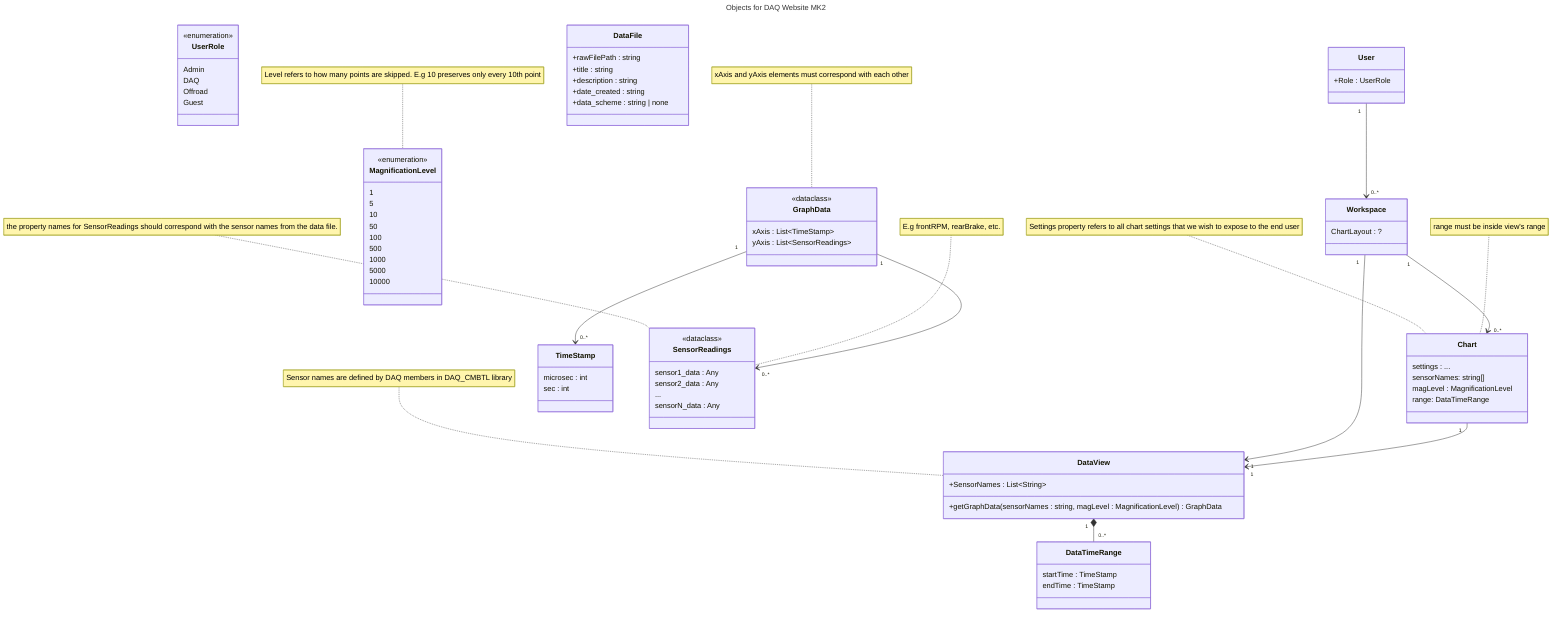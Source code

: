 ---
title: Objects for DAQ Website MK2
---
classDiagram
    class UserRole {
        <<enumeration>>
        Admin
        DAQ
        Offroad
        Guest
    }
    class User {
        +Role : UserRole
    }
    User "1" --> "0..*" Workspace
    class Workspace {
        ChartLayout : ?
    }
    Workspace "1" --> "1" DataView
    Workspace "1" --> "0..*" Chart

    note for DataView "Sensor names are defined by DAQ members in DAQ_CMBTL library"
    class DataView {
        +SensorNames : List~String~
        +getGraphData(sensorNames : string, magLevel : MagnificationLevel) GraphData
    }
    DataView "1" *-- "0..*" DataTimeRange

    class DataFile {
        +rawFilePath : string
        +title : string
        +description : string
        +date_created : string
        +data_scheme : string | none
    }
    class DataTimeRange {
        startTime : TimeStamp
        endTime : TimeStamp
    }


    note for MagnificationLevel "Level refers to how many points are skipped. E.g 10 preserves only every 10th point" 
    class MagnificationLevel {
        <<enumeration>>
        1
        5
        10
        50
        100
        500
        1000
        5000
        10000
    }
    class Chart {
        settings : ...
        sensorNames: string[]
        magLevel : MagnificationLevel
        range: DataTimeRange
    }
    note for Chart "Settings property refers to all chart settings that we wish to expose to the end user"
    note for Chart "range must be inside view's range"
    Chart "1" --> "1" DataView

    class TimeStamp {
        microsec : int
        sec : int
    }

    note for SensorReadings "the property names for SensorReadings should correspond with the sensor names from the data file."
    note for SensorReadings "E.g frontRPM, rearBrake, etc."
    class SensorReadings {
        <<dataclass>>
        sensor1_data : Any
        sensor2_data : Any
        ...
        sensorN_data : Any
    }

    note for GraphData "xAxis and yAxis elements must correspond with each other" 
    class GraphData {
        <<dataclass>>
        xAxis : List~TimeStamp~
        yAxis : List~SensorReadings~
    }
    GraphData "1" --> "0..*" TimeStamp
    GraphData "1" --> "0..*" SensorReadings